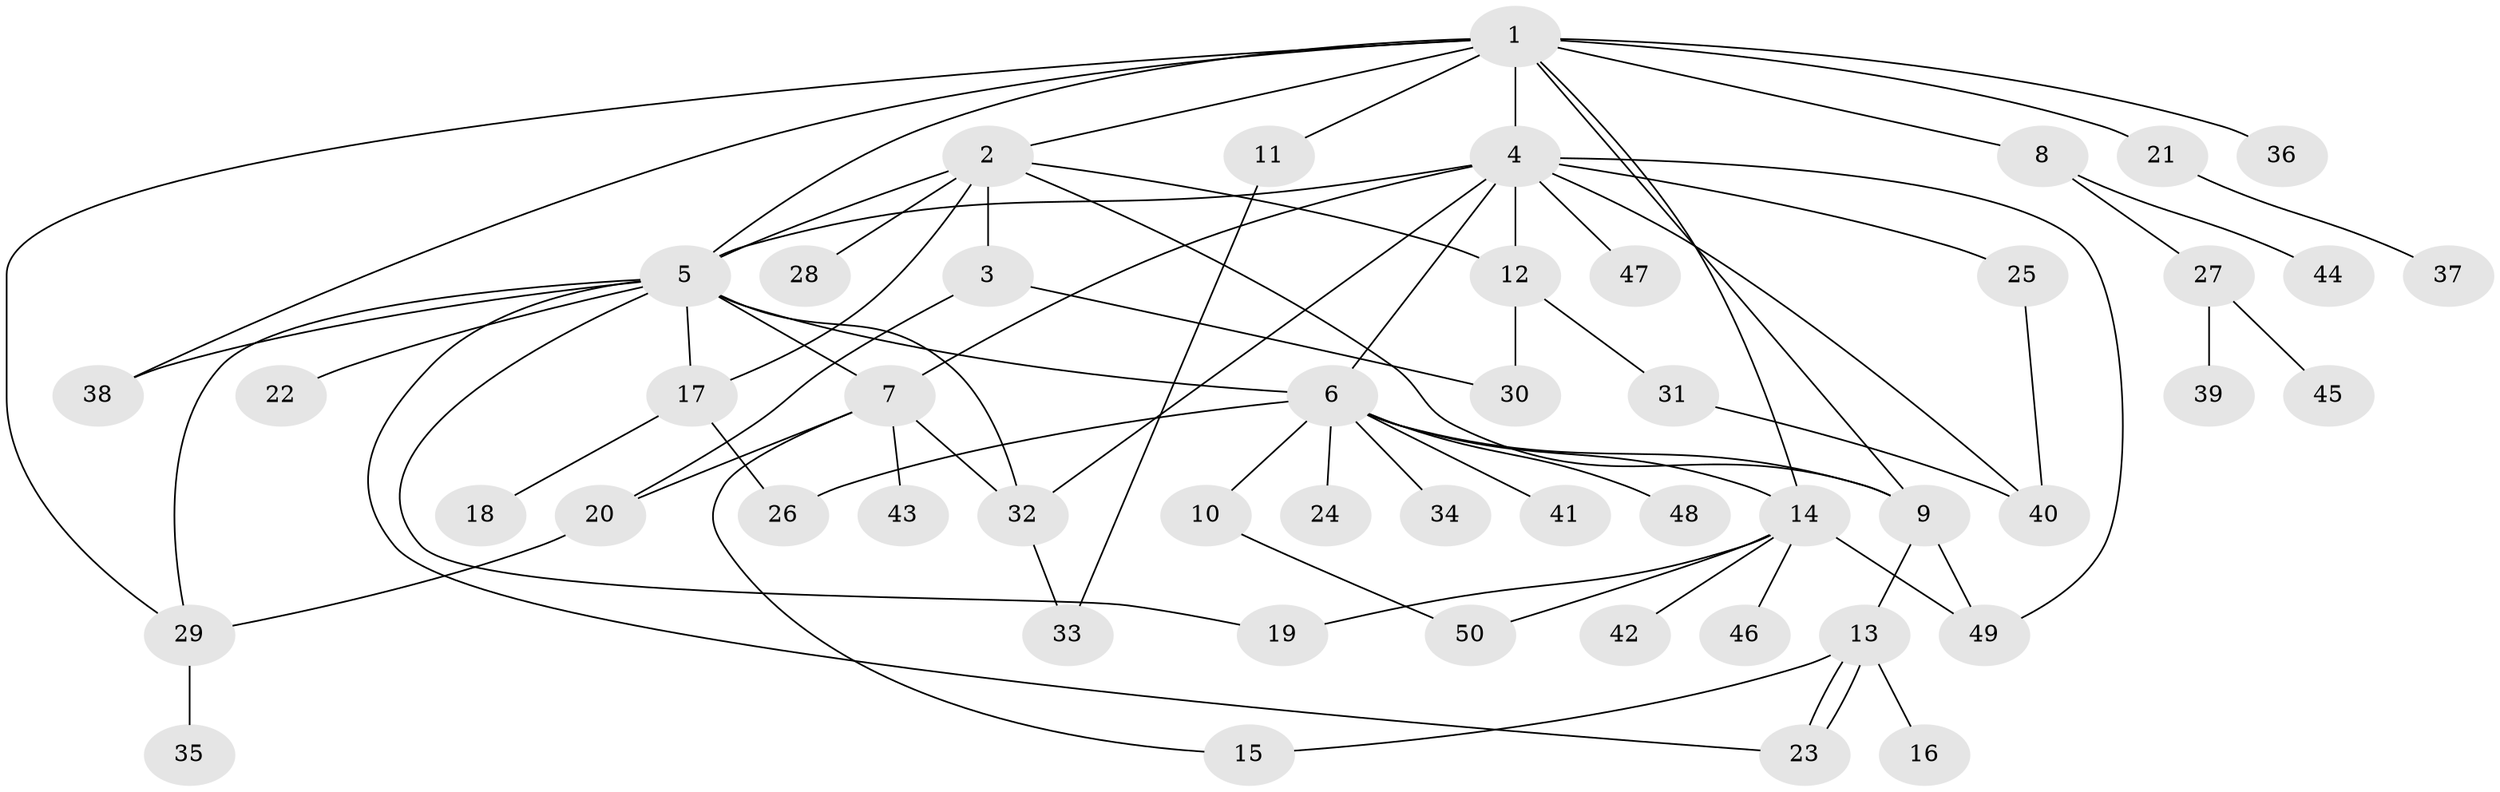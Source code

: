 // Generated by graph-tools (version 1.1) at 2025/26/03/09/25 03:26:03]
// undirected, 50 vertices, 76 edges
graph export_dot {
graph [start="1"]
  node [color=gray90,style=filled];
  1;
  2;
  3;
  4;
  5;
  6;
  7;
  8;
  9;
  10;
  11;
  12;
  13;
  14;
  15;
  16;
  17;
  18;
  19;
  20;
  21;
  22;
  23;
  24;
  25;
  26;
  27;
  28;
  29;
  30;
  31;
  32;
  33;
  34;
  35;
  36;
  37;
  38;
  39;
  40;
  41;
  42;
  43;
  44;
  45;
  46;
  47;
  48;
  49;
  50;
  1 -- 2;
  1 -- 4;
  1 -- 5;
  1 -- 8;
  1 -- 9;
  1 -- 11;
  1 -- 14;
  1 -- 21;
  1 -- 29;
  1 -- 36;
  1 -- 38;
  2 -- 3;
  2 -- 5;
  2 -- 9;
  2 -- 12;
  2 -- 17;
  2 -- 28;
  3 -- 20;
  3 -- 30;
  4 -- 5;
  4 -- 6;
  4 -- 7;
  4 -- 12;
  4 -- 25;
  4 -- 32;
  4 -- 40;
  4 -- 47;
  4 -- 49;
  5 -- 6;
  5 -- 7;
  5 -- 17;
  5 -- 19;
  5 -- 22;
  5 -- 23;
  5 -- 29;
  5 -- 32;
  5 -- 38;
  6 -- 9;
  6 -- 10;
  6 -- 14;
  6 -- 24;
  6 -- 26;
  6 -- 34;
  6 -- 41;
  6 -- 48;
  7 -- 15;
  7 -- 20;
  7 -- 32;
  7 -- 43;
  8 -- 27;
  8 -- 44;
  9 -- 13;
  9 -- 49;
  10 -- 50;
  11 -- 33;
  12 -- 30;
  12 -- 31;
  13 -- 15;
  13 -- 16;
  13 -- 23;
  13 -- 23;
  14 -- 19;
  14 -- 42;
  14 -- 46;
  14 -- 49;
  14 -- 50;
  17 -- 18;
  17 -- 26;
  20 -- 29;
  21 -- 37;
  25 -- 40;
  27 -- 39;
  27 -- 45;
  29 -- 35;
  31 -- 40;
  32 -- 33;
}
